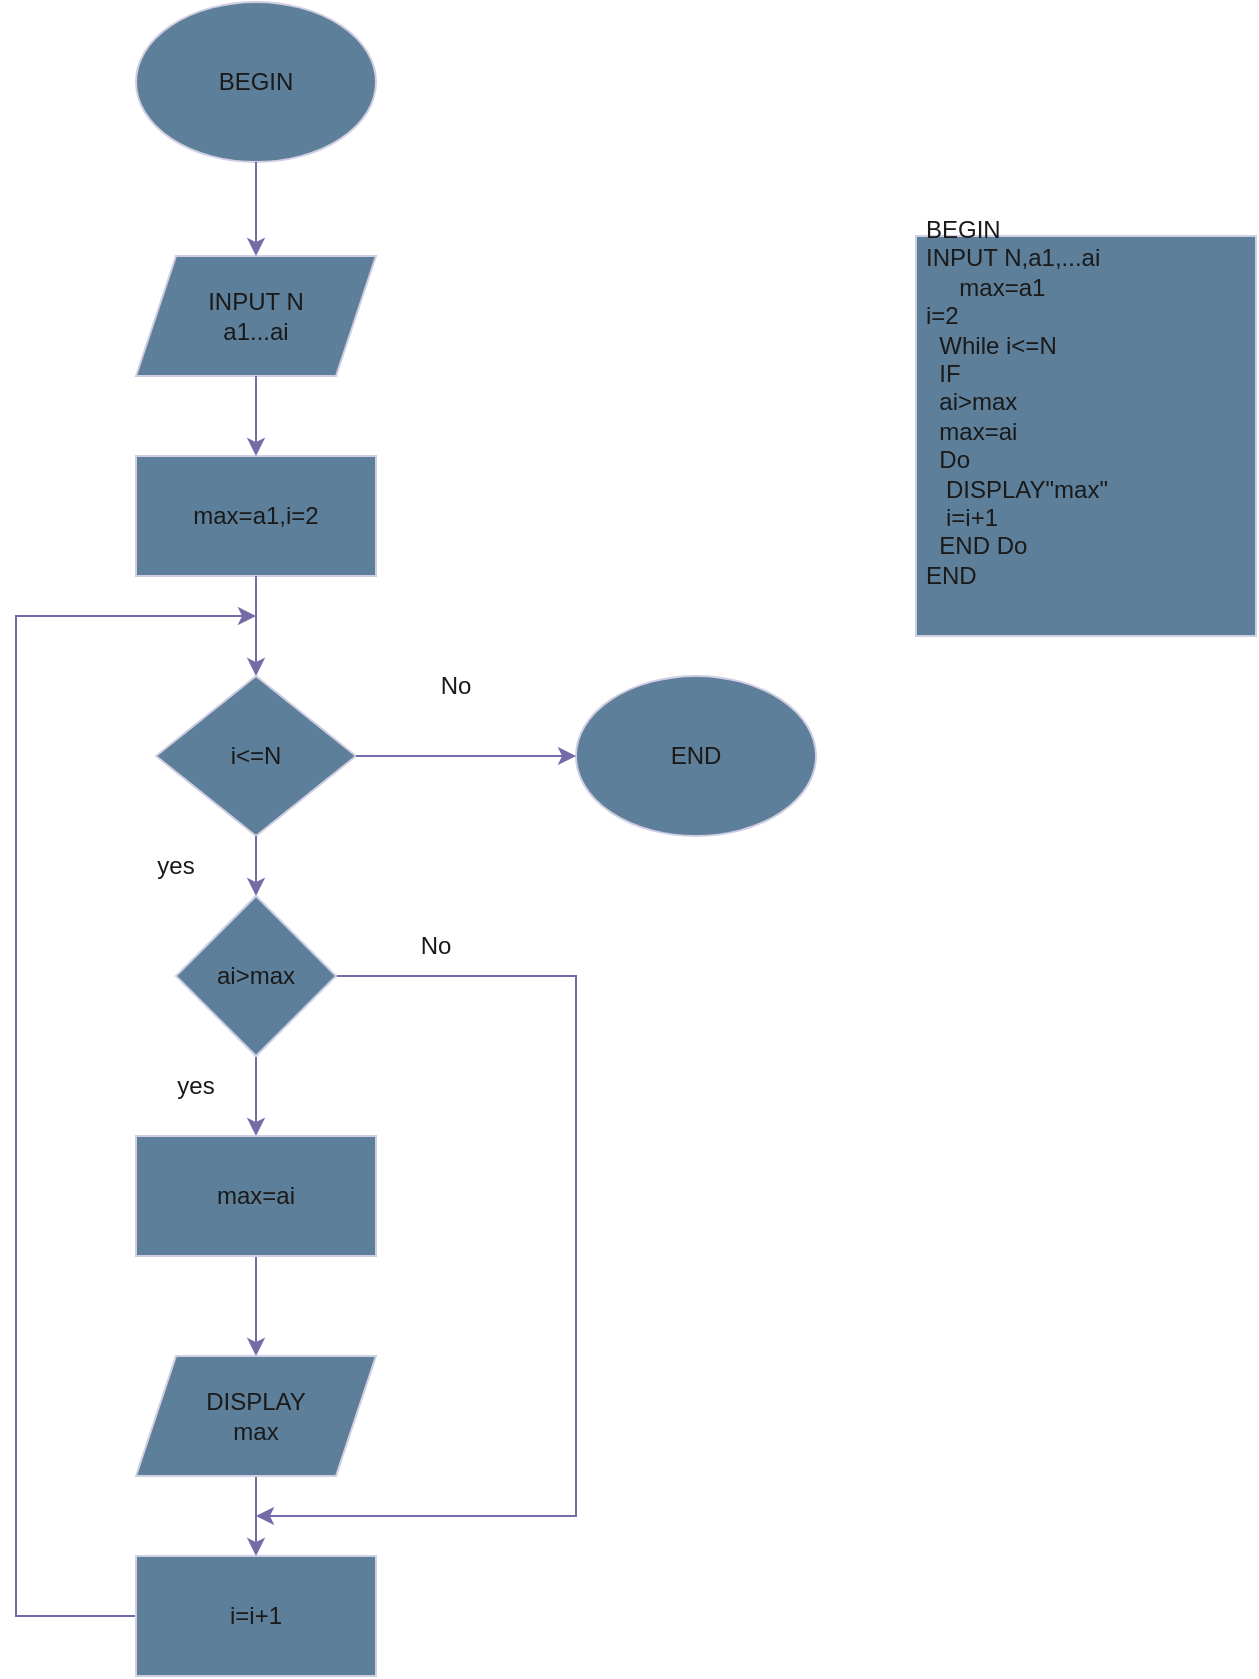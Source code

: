 <mxfile version="20.8.10" type="device"><diagram name="Page-1" id="m66xiUuOAdHA--KBeSwg"><mxGraphModel dx="836" dy="2240" grid="1" gridSize="10" guides="1" tooltips="1" connect="1" arrows="1" fold="1" page="1" pageScale="1" pageWidth="1169" pageHeight="1654" math="0" shadow="0"><root><mxCell id="0"/><mxCell id="1" parent="0"/><mxCell id="MQtj5DS7eIocBq0dsFGB-2" value="BEGIN" style="ellipse;whiteSpace=wrap;html=1;labelBackgroundColor=none;fillColor=#5D7F99;strokeColor=#D0CEE2;fontColor=#1A1A1A;" vertex="1" parent="1"><mxGeometry x="110" y="-907" width="120" height="80" as="geometry"/></mxCell><mxCell id="MQtj5DS7eIocBq0dsFGB-3" value="INPUT N&lt;br&gt;a1...ai" style="shape=parallelogram;perimeter=parallelogramPerimeter;whiteSpace=wrap;html=1;fixedSize=1;labelBackgroundColor=none;fillColor=#5D7F99;strokeColor=#D0CEE2;fontColor=#1A1A1A;" vertex="1" parent="1"><mxGeometry x="110" y="-780" width="120" height="60" as="geometry"/></mxCell><mxCell id="MQtj5DS7eIocBq0dsFGB-5" value="BEGIN&lt;br style=&quot;border-color: var(--border-color);&quot;&gt;INPUT N,a1,...ai&lt;br style=&quot;border-color: var(--border-color);&quot;&gt;&amp;nbsp; &amp;nbsp; &amp;nbsp;max=a1&lt;br style=&quot;border-color: var(--border-color);&quot;&gt;i=2&lt;br style=&quot;border-color: var(--border-color);&quot;&gt;&amp;nbsp; While i&amp;lt;=N&lt;br style=&quot;border-color: var(--border-color);&quot;&gt;&amp;nbsp; IF&amp;nbsp;&lt;br style=&quot;border-color: var(--border-color);&quot;&gt;&amp;nbsp; ai&amp;gt;max&lt;br style=&quot;border-color: var(--border-color);&quot;&gt;&amp;nbsp; max=ai&lt;br style=&quot;border-color: var(--border-color);&quot;&gt;&amp;nbsp; Do&amp;nbsp;&lt;br style=&quot;border-color: var(--border-color);&quot;&gt;&amp;nbsp; &amp;nbsp;DISPLAY&quot;max&quot;&lt;br style=&quot;border-color: var(--border-color);&quot;&gt;&amp;nbsp; &amp;nbsp;i=i+1&lt;br style=&quot;border-color: var(--border-color);&quot;&gt;&amp;nbsp; END Do&lt;br style=&quot;border-color: var(--border-color);&quot;&gt;END" style="text;html=1;strokeColor=#D0CEE2;fillColor=#5D7F99;spacing=5;spacingTop=-20;whiteSpace=wrap;overflow=hidden;rounded=0;fontColor=#1A1A1A;labelBackgroundColor=none;" vertex="1" parent="1"><mxGeometry x="500" y="-790" width="170" height="200" as="geometry"/></mxCell><mxCell id="MQtj5DS7eIocBq0dsFGB-6" value="max=a1,i=2" style="rounded=0;whiteSpace=wrap;html=1;labelBackgroundColor=none;fillColor=#5D7F99;strokeColor=#D0CEE2;fontColor=#1A1A1A;" vertex="1" parent="1"><mxGeometry x="110" y="-680" width="120" height="60" as="geometry"/></mxCell><mxCell id="MQtj5DS7eIocBq0dsFGB-8" value="i&amp;lt;=N" style="rhombus;whiteSpace=wrap;html=1;labelBackgroundColor=none;fillColor=#5D7F99;strokeColor=#D0CEE2;fontColor=#1A1A1A;" vertex="1" parent="1"><mxGeometry x="120" y="-570" width="100" height="80" as="geometry"/></mxCell><mxCell id="MQtj5DS7eIocBq0dsFGB-16" value="" style="edgeStyle=orthogonalEdgeStyle;rounded=0;orthogonalLoop=1;jettySize=auto;html=1;labelBackgroundColor=none;strokeColor=#736CA8;fontColor=default;" edge="1" parent="1" source="MQtj5DS7eIocBq0dsFGB-9" target="MQtj5DS7eIocBq0dsFGB-10"><mxGeometry relative="1" as="geometry"/></mxCell><mxCell id="MQtj5DS7eIocBq0dsFGB-23" style="edgeStyle=orthogonalEdgeStyle;rounded=0;orthogonalLoop=1;jettySize=auto;html=1;exitX=1;exitY=0.5;exitDx=0;exitDy=0;labelBackgroundColor=none;strokeColor=#736CA8;fontColor=default;" edge="1" parent="1" source="MQtj5DS7eIocBq0dsFGB-9"><mxGeometry relative="1" as="geometry"><mxPoint x="170" y="-150" as="targetPoint"/><Array as="points"><mxPoint x="330" y="-420"/><mxPoint x="330" y="-150"/></Array></mxGeometry></mxCell><mxCell id="MQtj5DS7eIocBq0dsFGB-9" value="ai&amp;gt;max" style="rhombus;whiteSpace=wrap;html=1;labelBackgroundColor=none;fillColor=#5D7F99;strokeColor=#D0CEE2;fontColor=#1A1A1A;" vertex="1" parent="1"><mxGeometry x="130" y="-460" width="80" height="80" as="geometry"/></mxCell><mxCell id="MQtj5DS7eIocBq0dsFGB-17" value="" style="edgeStyle=orthogonalEdgeStyle;rounded=0;orthogonalLoop=1;jettySize=auto;html=1;labelBackgroundColor=none;strokeColor=#736CA8;fontColor=default;" edge="1" parent="1" source="MQtj5DS7eIocBq0dsFGB-10" target="MQtj5DS7eIocBq0dsFGB-12"><mxGeometry relative="1" as="geometry"/></mxCell><mxCell id="MQtj5DS7eIocBq0dsFGB-10" value="max=ai" style="rounded=0;whiteSpace=wrap;html=1;labelBackgroundColor=none;fillColor=#5D7F99;strokeColor=#D0CEE2;fontColor=#1A1A1A;" vertex="1" parent="1"><mxGeometry x="110" y="-340" width="120" height="60" as="geometry"/></mxCell><mxCell id="MQtj5DS7eIocBq0dsFGB-20" style="edgeStyle=orthogonalEdgeStyle;rounded=0;orthogonalLoop=1;jettySize=auto;html=1;exitX=0;exitY=0.5;exitDx=0;exitDy=0;labelBackgroundColor=none;strokeColor=#736CA8;fontColor=default;" edge="1" parent="1" source="MQtj5DS7eIocBq0dsFGB-11"><mxGeometry relative="1" as="geometry"><mxPoint x="170" y="-600" as="targetPoint"/><Array as="points"><mxPoint x="50" y="-100"/></Array></mxGeometry></mxCell><mxCell id="MQtj5DS7eIocBq0dsFGB-11" value="i=i+1" style="rounded=0;whiteSpace=wrap;html=1;labelBackgroundColor=none;fillColor=#5D7F99;strokeColor=#D0CEE2;fontColor=#1A1A1A;" vertex="1" parent="1"><mxGeometry x="110" y="-130" width="120" height="60" as="geometry"/></mxCell><mxCell id="MQtj5DS7eIocBq0dsFGB-18" value="" style="edgeStyle=orthogonalEdgeStyle;rounded=0;orthogonalLoop=1;jettySize=auto;html=1;labelBackgroundColor=none;strokeColor=#736CA8;fontColor=default;" edge="1" parent="1" source="MQtj5DS7eIocBq0dsFGB-12" target="MQtj5DS7eIocBq0dsFGB-11"><mxGeometry relative="1" as="geometry"/></mxCell><mxCell id="MQtj5DS7eIocBq0dsFGB-12" value="DISPLAY&lt;br&gt;max" style="shape=parallelogram;perimeter=parallelogramPerimeter;whiteSpace=wrap;html=1;fixedSize=1;labelBackgroundColor=none;fillColor=#5D7F99;strokeColor=#D0CEE2;fontColor=#1A1A1A;" vertex="1" parent="1"><mxGeometry x="110" y="-230" width="120" height="60" as="geometry"/></mxCell><mxCell id="MQtj5DS7eIocBq0dsFGB-13" value="END" style="ellipse;whiteSpace=wrap;html=1;labelBackgroundColor=none;fillColor=#5D7F99;strokeColor=#D0CEE2;fontColor=#1A1A1A;" vertex="1" parent="1"><mxGeometry x="330" y="-570" width="120" height="80" as="geometry"/></mxCell><mxCell id="MQtj5DS7eIocBq0dsFGB-19" value="" style="endArrow=classic;html=1;rounded=0;exitX=1;exitY=0.5;exitDx=0;exitDy=0;entryX=0;entryY=0.5;entryDx=0;entryDy=0;labelBackgroundColor=none;strokeColor=#736CA8;fontColor=default;" edge="1" parent="1" source="MQtj5DS7eIocBq0dsFGB-8" target="MQtj5DS7eIocBq0dsFGB-13"><mxGeometry width="50" height="50" relative="1" as="geometry"><mxPoint x="270" y="-210" as="sourcePoint"/><mxPoint x="320" y="-260" as="targetPoint"/></mxGeometry></mxCell><mxCell id="MQtj5DS7eIocBq0dsFGB-21" value="" style="endArrow=classic;html=1;rounded=0;exitX=0.5;exitY=1;exitDx=0;exitDy=0;entryX=0.5;entryY=0;entryDx=0;entryDy=0;labelBackgroundColor=none;strokeColor=#736CA8;fontColor=default;" edge="1" parent="1" source="MQtj5DS7eIocBq0dsFGB-2" target="MQtj5DS7eIocBq0dsFGB-3"><mxGeometry width="50" height="50" relative="1" as="geometry"><mxPoint x="150" y="-620" as="sourcePoint"/><mxPoint x="200" y="-670" as="targetPoint"/></mxGeometry></mxCell><mxCell id="MQtj5DS7eIocBq0dsFGB-24" value="yes" style="text;html=1;strokeColor=none;fillColor=none;align=center;verticalAlign=middle;whiteSpace=wrap;rounded=0;labelBackgroundColor=none;fontColor=#1A1A1A;" vertex="1" parent="1"><mxGeometry x="110" y="-380" width="60" height="30" as="geometry"/></mxCell><mxCell id="MQtj5DS7eIocBq0dsFGB-25" value="No" style="text;html=1;strokeColor=none;fillColor=none;align=center;verticalAlign=middle;whiteSpace=wrap;rounded=0;labelBackgroundColor=none;fontColor=#1A1A1A;" vertex="1" parent="1"><mxGeometry x="230" y="-450" width="60" height="30" as="geometry"/></mxCell><mxCell id="MQtj5DS7eIocBq0dsFGB-27" value="yes" style="text;html=1;strokeColor=none;fillColor=none;align=center;verticalAlign=middle;whiteSpace=wrap;rounded=0;labelBackgroundColor=none;fontColor=#1A1A1A;" vertex="1" parent="1"><mxGeometry x="100" y="-490" width="60" height="30" as="geometry"/></mxCell><mxCell id="MQtj5DS7eIocBq0dsFGB-28" value="No" style="text;html=1;strokeColor=none;fillColor=none;align=center;verticalAlign=middle;whiteSpace=wrap;rounded=0;labelBackgroundColor=none;fontColor=#1A1A1A;" vertex="1" parent="1"><mxGeometry x="240" y="-580" width="60" height="30" as="geometry"/></mxCell><mxCell id="MQtj5DS7eIocBq0dsFGB-31" value="" style="endArrow=classic;html=1;rounded=0;exitX=0.5;exitY=1;exitDx=0;exitDy=0;entryX=0.5;entryY=0;entryDx=0;entryDy=0;labelBackgroundColor=none;strokeColor=#736CA8;fontColor=default;" edge="1" parent="1" source="MQtj5DS7eIocBq0dsFGB-3" target="MQtj5DS7eIocBq0dsFGB-6"><mxGeometry width="50" height="50" relative="1" as="geometry"><mxPoint x="360" y="-680" as="sourcePoint"/><mxPoint x="410" y="-730" as="targetPoint"/></mxGeometry></mxCell><mxCell id="MQtj5DS7eIocBq0dsFGB-32" value="" style="endArrow=classic;html=1;rounded=0;exitX=0.5;exitY=1;exitDx=0;exitDy=0;labelBackgroundColor=none;strokeColor=#736CA8;fontColor=default;" edge="1" parent="1" source="MQtj5DS7eIocBq0dsFGB-6" target="MQtj5DS7eIocBq0dsFGB-8"><mxGeometry width="50" height="50" relative="1" as="geometry"><mxPoint x="360" y="-470" as="sourcePoint"/><mxPoint x="410" y="-520" as="targetPoint"/></mxGeometry></mxCell><mxCell id="MQtj5DS7eIocBq0dsFGB-33" value="" style="endArrow=classic;html=1;rounded=0;exitX=0.5;exitY=1;exitDx=0;exitDy=0;entryX=0.5;entryY=0;entryDx=0;entryDy=0;labelBackgroundColor=none;strokeColor=#736CA8;fontColor=default;" edge="1" parent="1" source="MQtj5DS7eIocBq0dsFGB-8" target="MQtj5DS7eIocBq0dsFGB-9"><mxGeometry width="50" height="50" relative="1" as="geometry"><mxPoint x="360" y="-470" as="sourcePoint"/><mxPoint x="410" y="-520" as="targetPoint"/></mxGeometry></mxCell></root></mxGraphModel></diagram></mxfile>